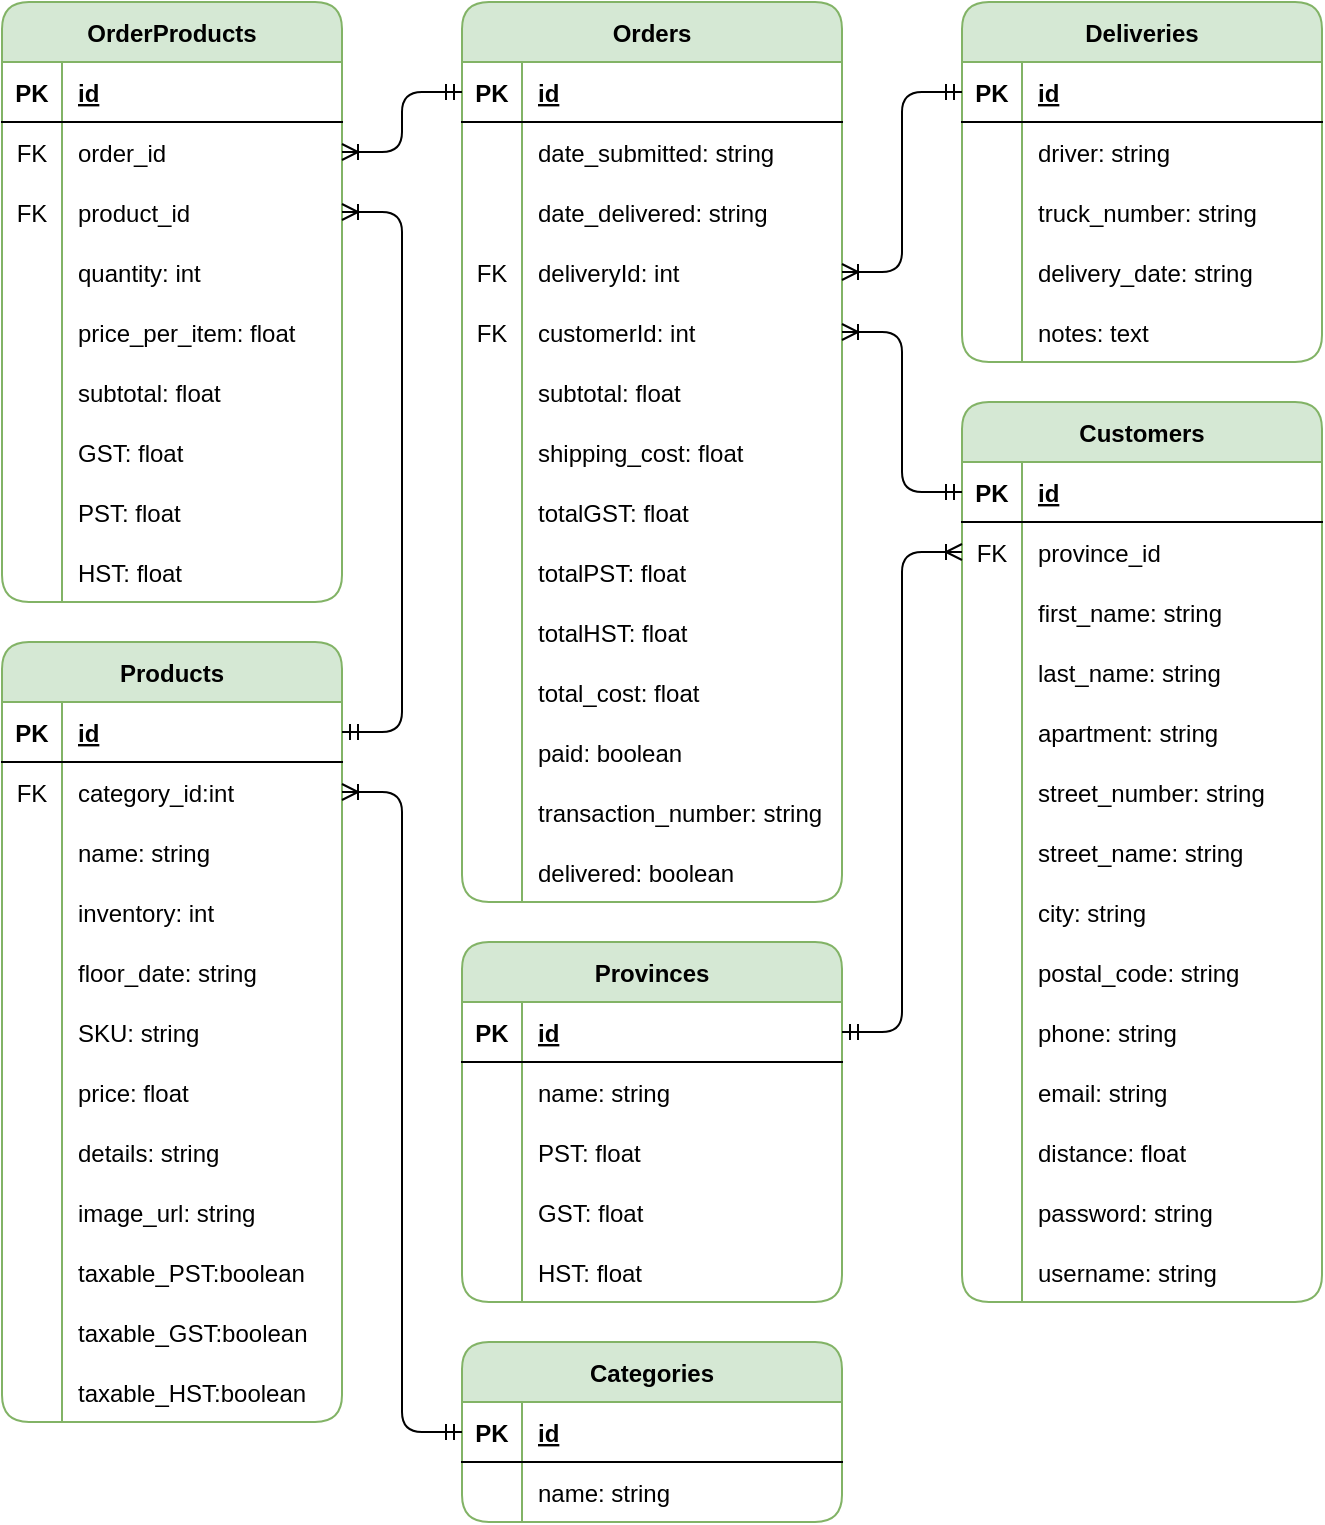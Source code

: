 <mxfile version="20.3.0" type="device"><diagram id="R2lEEEUBdFMjLlhIrx00" name="Page-1"><mxGraphModel dx="879" dy="649" grid="0" gridSize="10" guides="1" tooltips="1" connect="1" arrows="1" fold="1" page="1" pageScale="1" pageWidth="850" pageHeight="1100" math="0" shadow="0" extFonts="Permanent Marker^https://fonts.googleapis.com/css?family=Permanent+Marker"><root><mxCell id="0"/><mxCell id="1" parent="0"/><mxCell id="C-vyLk0tnHw3VtMMgP7b-2" value="OrderProducts" style="shape=table;startSize=30;container=1;collapsible=1;childLayout=tableLayout;fixedRows=1;rowLines=0;fontStyle=1;align=center;resizeLast=1;fillColor=#d5e8d4;strokeColor=#82b366;rounded=1;" parent="1" vertex="1"><mxGeometry x="90" y="120" width="170" height="300" as="geometry"/></mxCell><mxCell id="C-vyLk0tnHw3VtMMgP7b-3" value="" style="shape=partialRectangle;collapsible=0;dropTarget=0;pointerEvents=0;fillColor=none;points=[[0,0.5],[1,0.5]];portConstraint=eastwest;top=0;left=0;right=0;bottom=1;" parent="C-vyLk0tnHw3VtMMgP7b-2" vertex="1"><mxGeometry y="30" width="170" height="30" as="geometry"/></mxCell><mxCell id="C-vyLk0tnHw3VtMMgP7b-4" value="PK" style="shape=partialRectangle;overflow=hidden;connectable=0;fillColor=none;top=0;left=0;bottom=0;right=0;fontStyle=1;" parent="C-vyLk0tnHw3VtMMgP7b-3" vertex="1"><mxGeometry width="30" height="30" as="geometry"><mxRectangle width="30" height="30" as="alternateBounds"/></mxGeometry></mxCell><mxCell id="C-vyLk0tnHw3VtMMgP7b-5" value="id" style="shape=partialRectangle;overflow=hidden;connectable=0;fillColor=none;top=0;left=0;bottom=0;right=0;align=left;spacingLeft=6;fontStyle=5;" parent="C-vyLk0tnHw3VtMMgP7b-3" vertex="1"><mxGeometry x="30" width="140" height="30" as="geometry"><mxRectangle width="140" height="30" as="alternateBounds"/></mxGeometry></mxCell><mxCell id="C-vyLk0tnHw3VtMMgP7b-9" value="" style="shape=partialRectangle;collapsible=0;dropTarget=0;pointerEvents=0;fillColor=none;points=[[0,0.5],[1,0.5]];portConstraint=eastwest;top=0;left=0;right=0;bottom=0;" parent="C-vyLk0tnHw3VtMMgP7b-2" vertex="1"><mxGeometry y="60" width="170" height="30" as="geometry"/></mxCell><mxCell id="C-vyLk0tnHw3VtMMgP7b-10" value="FK" style="shape=partialRectangle;overflow=hidden;connectable=0;fillColor=none;top=0;left=0;bottom=0;right=0;" parent="C-vyLk0tnHw3VtMMgP7b-9" vertex="1"><mxGeometry width="30" height="30" as="geometry"><mxRectangle width="30" height="30" as="alternateBounds"/></mxGeometry></mxCell><mxCell id="C-vyLk0tnHw3VtMMgP7b-11" value="order_id" style="shape=partialRectangle;overflow=hidden;connectable=0;fillColor=none;top=0;left=0;bottom=0;right=0;align=left;spacingLeft=6;" parent="C-vyLk0tnHw3VtMMgP7b-9" vertex="1"><mxGeometry x="30" width="140" height="30" as="geometry"><mxRectangle width="140" height="30" as="alternateBounds"/></mxGeometry></mxCell><mxCell id="C-vyLk0tnHw3VtMMgP7b-6" value="" style="shape=partialRectangle;collapsible=0;dropTarget=0;pointerEvents=0;fillColor=none;points=[[0,0.5],[1,0.5]];portConstraint=eastwest;top=0;left=0;right=0;bottom=0;" parent="C-vyLk0tnHw3VtMMgP7b-2" vertex="1"><mxGeometry y="90" width="170" height="30" as="geometry"/></mxCell><mxCell id="C-vyLk0tnHw3VtMMgP7b-7" value="FK" style="shape=partialRectangle;overflow=hidden;connectable=0;fillColor=none;top=0;left=0;bottom=0;right=0;" parent="C-vyLk0tnHw3VtMMgP7b-6" vertex="1"><mxGeometry width="30" height="30" as="geometry"><mxRectangle width="30" height="30" as="alternateBounds"/></mxGeometry></mxCell><mxCell id="C-vyLk0tnHw3VtMMgP7b-8" value="product_id" style="shape=partialRectangle;overflow=hidden;connectable=0;fillColor=none;top=0;left=0;bottom=0;right=0;align=left;spacingLeft=6;" parent="C-vyLk0tnHw3VtMMgP7b-6" vertex="1"><mxGeometry x="30" width="140" height="30" as="geometry"><mxRectangle width="140" height="30" as="alternateBounds"/></mxGeometry></mxCell><mxCell id="fs8joGZiAPfRW-5C50eY-25" value="" style="shape=partialRectangle;collapsible=0;dropTarget=0;pointerEvents=0;fillColor=none;points=[[0,0.5],[1,0.5]];portConstraint=eastwest;top=0;left=0;right=0;bottom=0;" parent="C-vyLk0tnHw3VtMMgP7b-2" vertex="1"><mxGeometry y="120" width="170" height="30" as="geometry"/></mxCell><mxCell id="fs8joGZiAPfRW-5C50eY-26" value="" style="shape=partialRectangle;overflow=hidden;connectable=0;fillColor=none;top=0;left=0;bottom=0;right=0;" parent="fs8joGZiAPfRW-5C50eY-25" vertex="1"><mxGeometry width="30" height="30" as="geometry"><mxRectangle width="30" height="30" as="alternateBounds"/></mxGeometry></mxCell><mxCell id="fs8joGZiAPfRW-5C50eY-27" value="quantity: int" style="shape=partialRectangle;overflow=hidden;connectable=0;fillColor=none;top=0;left=0;bottom=0;right=0;align=left;spacingLeft=6;" parent="fs8joGZiAPfRW-5C50eY-25" vertex="1"><mxGeometry x="30" width="140" height="30" as="geometry"><mxRectangle width="140" height="30" as="alternateBounds"/></mxGeometry></mxCell><mxCell id="fs8joGZiAPfRW-5C50eY-37" value="" style="shape=partialRectangle;collapsible=0;dropTarget=0;pointerEvents=0;fillColor=none;points=[[0,0.5],[1,0.5]];portConstraint=eastwest;top=0;left=0;right=0;bottom=0;" parent="C-vyLk0tnHw3VtMMgP7b-2" vertex="1"><mxGeometry y="150" width="170" height="30" as="geometry"/></mxCell><mxCell id="fs8joGZiAPfRW-5C50eY-38" value="" style="shape=partialRectangle;overflow=hidden;connectable=0;fillColor=none;top=0;left=0;bottom=0;right=0;" parent="fs8joGZiAPfRW-5C50eY-37" vertex="1"><mxGeometry width="30" height="30" as="geometry"><mxRectangle width="30" height="30" as="alternateBounds"/></mxGeometry></mxCell><mxCell id="fs8joGZiAPfRW-5C50eY-39" value="price_per_item: float" style="shape=partialRectangle;overflow=hidden;connectable=0;fillColor=none;top=0;left=0;bottom=0;right=0;align=left;spacingLeft=6;" parent="fs8joGZiAPfRW-5C50eY-37" vertex="1"><mxGeometry x="30" width="140" height="30" as="geometry"><mxRectangle width="140" height="30" as="alternateBounds"/></mxGeometry></mxCell><mxCell id="fs8joGZiAPfRW-5C50eY-28" value="" style="shape=partialRectangle;collapsible=0;dropTarget=0;pointerEvents=0;fillColor=none;points=[[0,0.5],[1,0.5]];portConstraint=eastwest;top=0;left=0;right=0;bottom=0;" parent="C-vyLk0tnHw3VtMMgP7b-2" vertex="1"><mxGeometry y="180" width="170" height="30" as="geometry"/></mxCell><mxCell id="fs8joGZiAPfRW-5C50eY-29" value="" style="shape=partialRectangle;overflow=hidden;connectable=0;fillColor=none;top=0;left=0;bottom=0;right=0;" parent="fs8joGZiAPfRW-5C50eY-28" vertex="1"><mxGeometry width="30" height="30" as="geometry"><mxRectangle width="30" height="30" as="alternateBounds"/></mxGeometry></mxCell><mxCell id="fs8joGZiAPfRW-5C50eY-30" value="subtotal: float" style="shape=partialRectangle;overflow=hidden;connectable=0;fillColor=none;top=0;left=0;bottom=0;right=0;align=left;spacingLeft=6;" parent="fs8joGZiAPfRW-5C50eY-28" vertex="1"><mxGeometry x="30" width="140" height="30" as="geometry"><mxRectangle width="140" height="30" as="alternateBounds"/></mxGeometry></mxCell><mxCell id="fs8joGZiAPfRW-5C50eY-31" value="" style="shape=partialRectangle;collapsible=0;dropTarget=0;pointerEvents=0;fillColor=none;points=[[0,0.5],[1,0.5]];portConstraint=eastwest;top=0;left=0;right=0;bottom=0;" parent="C-vyLk0tnHw3VtMMgP7b-2" vertex="1"><mxGeometry y="210" width="170" height="30" as="geometry"/></mxCell><mxCell id="fs8joGZiAPfRW-5C50eY-32" value="" style="shape=partialRectangle;overflow=hidden;connectable=0;fillColor=none;top=0;left=0;bottom=0;right=0;" parent="fs8joGZiAPfRW-5C50eY-31" vertex="1"><mxGeometry width="30" height="30" as="geometry"><mxRectangle width="30" height="30" as="alternateBounds"/></mxGeometry></mxCell><mxCell id="fs8joGZiAPfRW-5C50eY-33" value="GST: float" style="shape=partialRectangle;overflow=hidden;connectable=0;fillColor=none;top=0;left=0;bottom=0;right=0;align=left;spacingLeft=6;" parent="fs8joGZiAPfRW-5C50eY-31" vertex="1"><mxGeometry x="30" width="140" height="30" as="geometry"><mxRectangle width="140" height="30" as="alternateBounds"/></mxGeometry></mxCell><mxCell id="fs8joGZiAPfRW-5C50eY-34" value="" style="shape=partialRectangle;collapsible=0;dropTarget=0;pointerEvents=0;fillColor=none;points=[[0,0.5],[1,0.5]];portConstraint=eastwest;top=0;left=0;right=0;bottom=0;" parent="C-vyLk0tnHw3VtMMgP7b-2" vertex="1"><mxGeometry y="240" width="170" height="30" as="geometry"/></mxCell><mxCell id="fs8joGZiAPfRW-5C50eY-35" value="" style="shape=partialRectangle;overflow=hidden;connectable=0;fillColor=none;top=0;left=0;bottom=0;right=0;" parent="fs8joGZiAPfRW-5C50eY-34" vertex="1"><mxGeometry width="30" height="30" as="geometry"><mxRectangle width="30" height="30" as="alternateBounds"/></mxGeometry></mxCell><mxCell id="fs8joGZiAPfRW-5C50eY-36" value="PST: float" style="shape=partialRectangle;overflow=hidden;connectable=0;fillColor=none;top=0;left=0;bottom=0;right=0;align=left;spacingLeft=6;" parent="fs8joGZiAPfRW-5C50eY-34" vertex="1"><mxGeometry x="30" width="140" height="30" as="geometry"><mxRectangle width="140" height="30" as="alternateBounds"/></mxGeometry></mxCell><mxCell id="CAUJNb5PQVjC8dVb_PNM-41" value="" style="shape=partialRectangle;collapsible=0;dropTarget=0;pointerEvents=0;fillColor=none;points=[[0,0.5],[1,0.5]];portConstraint=eastwest;top=0;left=0;right=0;bottom=0;" vertex="1" parent="C-vyLk0tnHw3VtMMgP7b-2"><mxGeometry y="270" width="170" height="30" as="geometry"/></mxCell><mxCell id="CAUJNb5PQVjC8dVb_PNM-42" value="" style="shape=partialRectangle;overflow=hidden;connectable=0;fillColor=none;top=0;left=0;bottom=0;right=0;" vertex="1" parent="CAUJNb5PQVjC8dVb_PNM-41"><mxGeometry width="30" height="30" as="geometry"><mxRectangle width="30" height="30" as="alternateBounds"/></mxGeometry></mxCell><mxCell id="CAUJNb5PQVjC8dVb_PNM-43" value="HST: float" style="shape=partialRectangle;overflow=hidden;connectable=0;fillColor=none;top=0;left=0;bottom=0;right=0;align=left;spacingLeft=6;" vertex="1" parent="CAUJNb5PQVjC8dVb_PNM-41"><mxGeometry x="30" width="140" height="30" as="geometry"><mxRectangle width="140" height="30" as="alternateBounds"/></mxGeometry></mxCell><mxCell id="C-vyLk0tnHw3VtMMgP7b-13" value="Orders" style="shape=table;startSize=30;container=1;collapsible=1;childLayout=tableLayout;fixedRows=1;rowLines=0;fontStyle=1;align=center;resizeLast=1;fillColor=#d5e8d4;strokeColor=#82b366;rounded=1;" parent="1" vertex="1"><mxGeometry x="320" y="120" width="190" height="450" as="geometry"/></mxCell><mxCell id="C-vyLk0tnHw3VtMMgP7b-14" value="" style="shape=partialRectangle;collapsible=0;dropTarget=0;pointerEvents=0;fillColor=none;points=[[0,0.5],[1,0.5]];portConstraint=eastwest;top=0;left=0;right=0;bottom=1;" parent="C-vyLk0tnHw3VtMMgP7b-13" vertex="1"><mxGeometry y="30" width="190" height="30" as="geometry"/></mxCell><mxCell id="C-vyLk0tnHw3VtMMgP7b-15" value="PK" style="shape=partialRectangle;overflow=hidden;connectable=0;fillColor=none;top=0;left=0;bottom=0;right=0;fontStyle=1;" parent="C-vyLk0tnHw3VtMMgP7b-14" vertex="1"><mxGeometry width="30" height="30" as="geometry"><mxRectangle width="30" height="30" as="alternateBounds"/></mxGeometry></mxCell><mxCell id="C-vyLk0tnHw3VtMMgP7b-16" value="id" style="shape=partialRectangle;overflow=hidden;connectable=0;fillColor=none;top=0;left=0;bottom=0;right=0;align=left;spacingLeft=6;fontStyle=5;" parent="C-vyLk0tnHw3VtMMgP7b-14" vertex="1"><mxGeometry x="30" width="160" height="30" as="geometry"><mxRectangle width="160" height="30" as="alternateBounds"/></mxGeometry></mxCell><mxCell id="C-vyLk0tnHw3VtMMgP7b-17" value="" style="shape=partialRectangle;collapsible=0;dropTarget=0;pointerEvents=0;fillColor=none;points=[[0,0.5],[1,0.5]];portConstraint=eastwest;top=0;left=0;right=0;bottom=0;" parent="C-vyLk0tnHw3VtMMgP7b-13" vertex="1"><mxGeometry y="60" width="190" height="30" as="geometry"/></mxCell><mxCell id="C-vyLk0tnHw3VtMMgP7b-18" value="" style="shape=partialRectangle;overflow=hidden;connectable=0;fillColor=none;top=0;left=0;bottom=0;right=0;" parent="C-vyLk0tnHw3VtMMgP7b-17" vertex="1"><mxGeometry width="30" height="30" as="geometry"><mxRectangle width="30" height="30" as="alternateBounds"/></mxGeometry></mxCell><mxCell id="C-vyLk0tnHw3VtMMgP7b-19" value="date_submitted: string" style="shape=partialRectangle;overflow=hidden;connectable=0;fillColor=none;top=0;left=0;bottom=0;right=0;align=left;spacingLeft=6;" parent="C-vyLk0tnHw3VtMMgP7b-17" vertex="1"><mxGeometry x="30" width="160" height="30" as="geometry"><mxRectangle width="160" height="30" as="alternateBounds"/></mxGeometry></mxCell><mxCell id="C-vyLk0tnHw3VtMMgP7b-20" value="" style="shape=partialRectangle;collapsible=0;dropTarget=0;pointerEvents=0;fillColor=none;points=[[0,0.5],[1,0.5]];portConstraint=eastwest;top=0;left=0;right=0;bottom=0;" parent="C-vyLk0tnHw3VtMMgP7b-13" vertex="1"><mxGeometry y="90" width="190" height="30" as="geometry"/></mxCell><mxCell id="C-vyLk0tnHw3VtMMgP7b-21" value="" style="shape=partialRectangle;overflow=hidden;connectable=0;fillColor=none;top=0;left=0;bottom=0;right=0;" parent="C-vyLk0tnHw3VtMMgP7b-20" vertex="1"><mxGeometry width="30" height="30" as="geometry"><mxRectangle width="30" height="30" as="alternateBounds"/></mxGeometry></mxCell><mxCell id="C-vyLk0tnHw3VtMMgP7b-22" value="date_delivered: string" style="shape=partialRectangle;overflow=hidden;connectable=0;fillColor=none;top=0;left=0;bottom=0;right=0;align=left;spacingLeft=6;" parent="C-vyLk0tnHw3VtMMgP7b-20" vertex="1"><mxGeometry x="30" width="160" height="30" as="geometry"><mxRectangle width="160" height="30" as="alternateBounds"/></mxGeometry></mxCell><mxCell id="fs8joGZiAPfRW-5C50eY-40" value="" style="shape=partialRectangle;collapsible=0;dropTarget=0;pointerEvents=0;fillColor=none;points=[[0,0.5],[1,0.5]];portConstraint=eastwest;top=0;left=0;right=0;bottom=0;" parent="C-vyLk0tnHw3VtMMgP7b-13" vertex="1"><mxGeometry y="120" width="190" height="30" as="geometry"/></mxCell><mxCell id="fs8joGZiAPfRW-5C50eY-41" value="FK" style="shape=partialRectangle;overflow=hidden;connectable=0;fillColor=none;top=0;left=0;bottom=0;right=0;" parent="fs8joGZiAPfRW-5C50eY-40" vertex="1"><mxGeometry width="30" height="30" as="geometry"><mxRectangle width="30" height="30" as="alternateBounds"/></mxGeometry></mxCell><mxCell id="fs8joGZiAPfRW-5C50eY-42" value="deliveryId: int" style="shape=partialRectangle;overflow=hidden;connectable=0;fillColor=none;top=0;left=0;bottom=0;right=0;align=left;spacingLeft=6;" parent="fs8joGZiAPfRW-5C50eY-40" vertex="1"><mxGeometry x="30" width="160" height="30" as="geometry"><mxRectangle width="160" height="30" as="alternateBounds"/></mxGeometry></mxCell><mxCell id="fs8joGZiAPfRW-5C50eY-43" value="" style="shape=partialRectangle;collapsible=0;dropTarget=0;pointerEvents=0;fillColor=none;points=[[0,0.5],[1,0.5]];portConstraint=eastwest;top=0;left=0;right=0;bottom=0;" parent="C-vyLk0tnHw3VtMMgP7b-13" vertex="1"><mxGeometry y="150" width="190" height="30" as="geometry"/></mxCell><mxCell id="fs8joGZiAPfRW-5C50eY-44" value="FK" style="shape=partialRectangle;overflow=hidden;connectable=0;fillColor=none;top=0;left=0;bottom=0;right=0;" parent="fs8joGZiAPfRW-5C50eY-43" vertex="1"><mxGeometry width="30" height="30" as="geometry"><mxRectangle width="30" height="30" as="alternateBounds"/></mxGeometry></mxCell><mxCell id="fs8joGZiAPfRW-5C50eY-45" value="customerId: int" style="shape=partialRectangle;overflow=hidden;connectable=0;fillColor=none;top=0;left=0;bottom=0;right=0;align=left;spacingLeft=6;" parent="fs8joGZiAPfRW-5C50eY-43" vertex="1"><mxGeometry x="30" width="160" height="30" as="geometry"><mxRectangle width="160" height="30" as="alternateBounds"/></mxGeometry></mxCell><mxCell id="fs8joGZiAPfRW-5C50eY-46" value="" style="shape=partialRectangle;collapsible=0;dropTarget=0;pointerEvents=0;fillColor=none;points=[[0,0.5],[1,0.5]];portConstraint=eastwest;top=0;left=0;right=0;bottom=0;" parent="C-vyLk0tnHw3VtMMgP7b-13" vertex="1"><mxGeometry y="180" width="190" height="30" as="geometry"/></mxCell><mxCell id="fs8joGZiAPfRW-5C50eY-47" value="" style="shape=partialRectangle;overflow=hidden;connectable=0;fillColor=none;top=0;left=0;bottom=0;right=0;" parent="fs8joGZiAPfRW-5C50eY-46" vertex="1"><mxGeometry width="30" height="30" as="geometry"><mxRectangle width="30" height="30" as="alternateBounds"/></mxGeometry></mxCell><mxCell id="fs8joGZiAPfRW-5C50eY-48" value="subtotal: float" style="shape=partialRectangle;overflow=hidden;connectable=0;fillColor=none;top=0;left=0;bottom=0;right=0;align=left;spacingLeft=6;" parent="fs8joGZiAPfRW-5C50eY-46" vertex="1"><mxGeometry x="30" width="160" height="30" as="geometry"><mxRectangle width="160" height="30" as="alternateBounds"/></mxGeometry></mxCell><mxCell id="fs8joGZiAPfRW-5C50eY-49" value="" style="shape=partialRectangle;collapsible=0;dropTarget=0;pointerEvents=0;fillColor=none;points=[[0,0.5],[1,0.5]];portConstraint=eastwest;top=0;left=0;right=0;bottom=0;" parent="C-vyLk0tnHw3VtMMgP7b-13" vertex="1"><mxGeometry y="210" width="190" height="30" as="geometry"/></mxCell><mxCell id="fs8joGZiAPfRW-5C50eY-50" value="" style="shape=partialRectangle;overflow=hidden;connectable=0;fillColor=none;top=0;left=0;bottom=0;right=0;" parent="fs8joGZiAPfRW-5C50eY-49" vertex="1"><mxGeometry width="30" height="30" as="geometry"><mxRectangle width="30" height="30" as="alternateBounds"/></mxGeometry></mxCell><mxCell id="fs8joGZiAPfRW-5C50eY-51" value="shipping_cost: float" style="shape=partialRectangle;overflow=hidden;connectable=0;fillColor=none;top=0;left=0;bottom=0;right=0;align=left;spacingLeft=6;" parent="fs8joGZiAPfRW-5C50eY-49" vertex="1"><mxGeometry x="30" width="160" height="30" as="geometry"><mxRectangle width="160" height="30" as="alternateBounds"/></mxGeometry></mxCell><mxCell id="fs8joGZiAPfRW-5C50eY-52" value="" style="shape=partialRectangle;collapsible=0;dropTarget=0;pointerEvents=0;fillColor=none;points=[[0,0.5],[1,0.5]];portConstraint=eastwest;top=0;left=0;right=0;bottom=0;" parent="C-vyLk0tnHw3VtMMgP7b-13" vertex="1"><mxGeometry y="240" width="190" height="30" as="geometry"/></mxCell><mxCell id="fs8joGZiAPfRW-5C50eY-53" value="" style="shape=partialRectangle;overflow=hidden;connectable=0;fillColor=none;top=0;left=0;bottom=0;right=0;" parent="fs8joGZiAPfRW-5C50eY-52" vertex="1"><mxGeometry width="30" height="30" as="geometry"><mxRectangle width="30" height="30" as="alternateBounds"/></mxGeometry></mxCell><mxCell id="fs8joGZiAPfRW-5C50eY-54" value="totalGST: float" style="shape=partialRectangle;overflow=hidden;connectable=0;fillColor=none;top=0;left=0;bottom=0;right=0;align=left;spacingLeft=6;" parent="fs8joGZiAPfRW-5C50eY-52" vertex="1"><mxGeometry x="30" width="160" height="30" as="geometry"><mxRectangle width="160" height="30" as="alternateBounds"/></mxGeometry></mxCell><mxCell id="fs8joGZiAPfRW-5C50eY-55" value="" style="shape=partialRectangle;collapsible=0;dropTarget=0;pointerEvents=0;fillColor=none;points=[[0,0.5],[1,0.5]];portConstraint=eastwest;top=0;left=0;right=0;bottom=0;" parent="C-vyLk0tnHw3VtMMgP7b-13" vertex="1"><mxGeometry y="270" width="190" height="30" as="geometry"/></mxCell><mxCell id="fs8joGZiAPfRW-5C50eY-56" value="" style="shape=partialRectangle;overflow=hidden;connectable=0;fillColor=none;top=0;left=0;bottom=0;right=0;" parent="fs8joGZiAPfRW-5C50eY-55" vertex="1"><mxGeometry width="30" height="30" as="geometry"><mxRectangle width="30" height="30" as="alternateBounds"/></mxGeometry></mxCell><mxCell id="fs8joGZiAPfRW-5C50eY-57" value="totalPST: float" style="shape=partialRectangle;overflow=hidden;connectable=0;fillColor=none;top=0;left=0;bottom=0;right=0;align=left;spacingLeft=6;" parent="fs8joGZiAPfRW-5C50eY-55" vertex="1"><mxGeometry x="30" width="160" height="30" as="geometry"><mxRectangle width="160" height="30" as="alternateBounds"/></mxGeometry></mxCell><mxCell id="CAUJNb5PQVjC8dVb_PNM-44" value="" style="shape=partialRectangle;collapsible=0;dropTarget=0;pointerEvents=0;fillColor=none;points=[[0,0.5],[1,0.5]];portConstraint=eastwest;top=0;left=0;right=0;bottom=0;" vertex="1" parent="C-vyLk0tnHw3VtMMgP7b-13"><mxGeometry y="300" width="190" height="30" as="geometry"/></mxCell><mxCell id="CAUJNb5PQVjC8dVb_PNM-45" value="" style="shape=partialRectangle;overflow=hidden;connectable=0;fillColor=none;top=0;left=0;bottom=0;right=0;" vertex="1" parent="CAUJNb5PQVjC8dVb_PNM-44"><mxGeometry width="30" height="30" as="geometry"><mxRectangle width="30" height="30" as="alternateBounds"/></mxGeometry></mxCell><mxCell id="CAUJNb5PQVjC8dVb_PNM-46" value="totalHST: float" style="shape=partialRectangle;overflow=hidden;connectable=0;fillColor=none;top=0;left=0;bottom=0;right=0;align=left;spacingLeft=6;" vertex="1" parent="CAUJNb5PQVjC8dVb_PNM-44"><mxGeometry x="30" width="160" height="30" as="geometry"><mxRectangle width="160" height="30" as="alternateBounds"/></mxGeometry></mxCell><mxCell id="fs8joGZiAPfRW-5C50eY-58" value="" style="shape=partialRectangle;collapsible=0;dropTarget=0;pointerEvents=0;fillColor=none;points=[[0,0.5],[1,0.5]];portConstraint=eastwest;top=0;left=0;right=0;bottom=0;" parent="C-vyLk0tnHw3VtMMgP7b-13" vertex="1"><mxGeometry y="330" width="190" height="30" as="geometry"/></mxCell><mxCell id="fs8joGZiAPfRW-5C50eY-59" value="" style="shape=partialRectangle;overflow=hidden;connectable=0;fillColor=none;top=0;left=0;bottom=0;right=0;" parent="fs8joGZiAPfRW-5C50eY-58" vertex="1"><mxGeometry width="30" height="30" as="geometry"><mxRectangle width="30" height="30" as="alternateBounds"/></mxGeometry></mxCell><mxCell id="fs8joGZiAPfRW-5C50eY-60" value="total_cost: float" style="shape=partialRectangle;overflow=hidden;connectable=0;fillColor=none;top=0;left=0;bottom=0;right=0;align=left;spacingLeft=6;" parent="fs8joGZiAPfRW-5C50eY-58" vertex="1"><mxGeometry x="30" width="160" height="30" as="geometry"><mxRectangle width="160" height="30" as="alternateBounds"/></mxGeometry></mxCell><mxCell id="fs8joGZiAPfRW-5C50eY-61" value="" style="shape=partialRectangle;collapsible=0;dropTarget=0;pointerEvents=0;fillColor=none;points=[[0,0.5],[1,0.5]];portConstraint=eastwest;top=0;left=0;right=0;bottom=0;" parent="C-vyLk0tnHw3VtMMgP7b-13" vertex="1"><mxGeometry y="360" width="190" height="30" as="geometry"/></mxCell><mxCell id="fs8joGZiAPfRW-5C50eY-62" value="" style="shape=partialRectangle;overflow=hidden;connectable=0;fillColor=none;top=0;left=0;bottom=0;right=0;" parent="fs8joGZiAPfRW-5C50eY-61" vertex="1"><mxGeometry width="30" height="30" as="geometry"><mxRectangle width="30" height="30" as="alternateBounds"/></mxGeometry></mxCell><mxCell id="fs8joGZiAPfRW-5C50eY-63" value="paid: boolean" style="shape=partialRectangle;overflow=hidden;connectable=0;fillColor=none;top=0;left=0;bottom=0;right=0;align=left;spacingLeft=6;" parent="fs8joGZiAPfRW-5C50eY-61" vertex="1"><mxGeometry x="30" width="160" height="30" as="geometry"><mxRectangle width="160" height="30" as="alternateBounds"/></mxGeometry></mxCell><mxCell id="fs8joGZiAPfRW-5C50eY-64" value="" style="shape=partialRectangle;collapsible=0;dropTarget=0;pointerEvents=0;fillColor=none;points=[[0,0.5],[1,0.5]];portConstraint=eastwest;top=0;left=0;right=0;bottom=0;" parent="C-vyLk0tnHw3VtMMgP7b-13" vertex="1"><mxGeometry y="390" width="190" height="30" as="geometry"/></mxCell><mxCell id="fs8joGZiAPfRW-5C50eY-65" value="" style="shape=partialRectangle;overflow=hidden;connectable=0;fillColor=none;top=0;left=0;bottom=0;right=0;" parent="fs8joGZiAPfRW-5C50eY-64" vertex="1"><mxGeometry width="30" height="30" as="geometry"><mxRectangle width="30" height="30" as="alternateBounds"/></mxGeometry></mxCell><mxCell id="fs8joGZiAPfRW-5C50eY-66" value="transaction_number: string" style="shape=partialRectangle;overflow=hidden;connectable=0;fillColor=none;top=0;left=0;bottom=0;right=0;align=left;spacingLeft=6;" parent="fs8joGZiAPfRW-5C50eY-64" vertex="1"><mxGeometry x="30" width="160" height="30" as="geometry"><mxRectangle width="160" height="30" as="alternateBounds"/></mxGeometry></mxCell><mxCell id="fs8joGZiAPfRW-5C50eY-67" value="" style="shape=partialRectangle;collapsible=0;dropTarget=0;pointerEvents=0;fillColor=none;points=[[0,0.5],[1,0.5]];portConstraint=eastwest;top=0;left=0;right=0;bottom=0;" parent="C-vyLk0tnHw3VtMMgP7b-13" vertex="1"><mxGeometry y="420" width="190" height="30" as="geometry"/></mxCell><mxCell id="fs8joGZiAPfRW-5C50eY-68" value="" style="shape=partialRectangle;overflow=hidden;connectable=0;fillColor=none;top=0;left=0;bottom=0;right=0;" parent="fs8joGZiAPfRW-5C50eY-67" vertex="1"><mxGeometry width="30" height="30" as="geometry"><mxRectangle width="30" height="30" as="alternateBounds"/></mxGeometry></mxCell><mxCell id="fs8joGZiAPfRW-5C50eY-69" value="delivered: boolean" style="shape=partialRectangle;overflow=hidden;connectable=0;fillColor=none;top=0;left=0;bottom=0;right=0;align=left;spacingLeft=6;" parent="fs8joGZiAPfRW-5C50eY-67" vertex="1"><mxGeometry x="30" width="160" height="30" as="geometry"><mxRectangle width="160" height="30" as="alternateBounds"/></mxGeometry></mxCell><mxCell id="C-vyLk0tnHw3VtMMgP7b-23" value="Products" style="shape=table;startSize=30;container=1;collapsible=1;childLayout=tableLayout;fixedRows=1;rowLines=0;fontStyle=1;align=center;resizeLast=1;fillColor=#d5e8d4;strokeColor=#82b366;rounded=1;" parent="1" vertex="1"><mxGeometry x="90" y="440" width="170" height="390" as="geometry"/></mxCell><mxCell id="C-vyLk0tnHw3VtMMgP7b-24" value="" style="shape=partialRectangle;collapsible=0;dropTarget=0;pointerEvents=0;fillColor=none;points=[[0,0.5],[1,0.5]];portConstraint=eastwest;top=0;left=0;right=0;bottom=1;" parent="C-vyLk0tnHw3VtMMgP7b-23" vertex="1"><mxGeometry y="30" width="170" height="30" as="geometry"/></mxCell><mxCell id="C-vyLk0tnHw3VtMMgP7b-25" value="PK" style="shape=partialRectangle;overflow=hidden;connectable=0;fillColor=none;top=0;left=0;bottom=0;right=0;fontStyle=1;" parent="C-vyLk0tnHw3VtMMgP7b-24" vertex="1"><mxGeometry width="30" height="30" as="geometry"><mxRectangle width="30" height="30" as="alternateBounds"/></mxGeometry></mxCell><mxCell id="C-vyLk0tnHw3VtMMgP7b-26" value="id" style="shape=partialRectangle;overflow=hidden;connectable=0;fillColor=none;top=0;left=0;bottom=0;right=0;align=left;spacingLeft=6;fontStyle=5;" parent="C-vyLk0tnHw3VtMMgP7b-24" vertex="1"><mxGeometry x="30" width="140" height="30" as="geometry"><mxRectangle width="140" height="30" as="alternateBounds"/></mxGeometry></mxCell><mxCell id="fs8joGZiAPfRW-5C50eY-1" value="" style="shape=partialRectangle;collapsible=0;dropTarget=0;pointerEvents=0;fillColor=none;points=[[0,0.5],[1,0.5]];portConstraint=eastwest;top=0;left=0;right=0;bottom=0;" parent="C-vyLk0tnHw3VtMMgP7b-23" vertex="1"><mxGeometry y="60" width="170" height="30" as="geometry"/></mxCell><mxCell id="fs8joGZiAPfRW-5C50eY-2" value="FK" style="shape=partialRectangle;overflow=hidden;connectable=0;fillColor=none;top=0;left=0;bottom=0;right=0;" parent="fs8joGZiAPfRW-5C50eY-1" vertex="1"><mxGeometry width="30" height="30" as="geometry"><mxRectangle width="30" height="30" as="alternateBounds"/></mxGeometry></mxCell><mxCell id="fs8joGZiAPfRW-5C50eY-3" value="category_id:int" style="shape=partialRectangle;overflow=hidden;connectable=0;fillColor=none;top=0;left=0;bottom=0;right=0;align=left;spacingLeft=6;" parent="fs8joGZiAPfRW-5C50eY-1" vertex="1"><mxGeometry x="30" width="140" height="30" as="geometry"><mxRectangle width="140" height="30" as="alternateBounds"/></mxGeometry></mxCell><mxCell id="C-vyLk0tnHw3VtMMgP7b-27" value="" style="shape=partialRectangle;collapsible=0;dropTarget=0;pointerEvents=0;fillColor=none;points=[[0,0.5],[1,0.5]];portConstraint=eastwest;top=0;left=0;right=0;bottom=0;" parent="C-vyLk0tnHw3VtMMgP7b-23" vertex="1"><mxGeometry y="90" width="170" height="30" as="geometry"/></mxCell><mxCell id="C-vyLk0tnHw3VtMMgP7b-28" value="" style="shape=partialRectangle;overflow=hidden;connectable=0;fillColor=none;top=0;left=0;bottom=0;right=0;" parent="C-vyLk0tnHw3VtMMgP7b-27" vertex="1"><mxGeometry width="30" height="30" as="geometry"><mxRectangle width="30" height="30" as="alternateBounds"/></mxGeometry></mxCell><mxCell id="C-vyLk0tnHw3VtMMgP7b-29" value="name: string" style="shape=partialRectangle;overflow=hidden;connectable=0;fillColor=none;top=0;left=0;bottom=0;right=0;align=left;spacingLeft=6;" parent="C-vyLk0tnHw3VtMMgP7b-27" vertex="1"><mxGeometry x="30" width="140" height="30" as="geometry"><mxRectangle width="140" height="30" as="alternateBounds"/></mxGeometry></mxCell><mxCell id="fs8joGZiAPfRW-5C50eY-4" value="" style="shape=partialRectangle;collapsible=0;dropTarget=0;pointerEvents=0;fillColor=none;points=[[0,0.5],[1,0.5]];portConstraint=eastwest;top=0;left=0;right=0;bottom=0;" parent="C-vyLk0tnHw3VtMMgP7b-23" vertex="1"><mxGeometry y="120" width="170" height="30" as="geometry"/></mxCell><mxCell id="fs8joGZiAPfRW-5C50eY-5" value="" style="shape=partialRectangle;overflow=hidden;connectable=0;fillColor=none;top=0;left=0;bottom=0;right=0;" parent="fs8joGZiAPfRW-5C50eY-4" vertex="1"><mxGeometry width="30" height="30" as="geometry"><mxRectangle width="30" height="30" as="alternateBounds"/></mxGeometry></mxCell><mxCell id="fs8joGZiAPfRW-5C50eY-6" value="inventory: int" style="shape=partialRectangle;overflow=hidden;connectable=0;fillColor=none;top=0;left=0;bottom=0;right=0;align=left;spacingLeft=6;" parent="fs8joGZiAPfRW-5C50eY-4" vertex="1"><mxGeometry x="30" width="140" height="30" as="geometry"><mxRectangle width="140" height="30" as="alternateBounds"/></mxGeometry></mxCell><mxCell id="fs8joGZiAPfRW-5C50eY-7" value="" style="shape=partialRectangle;collapsible=0;dropTarget=0;pointerEvents=0;fillColor=none;points=[[0,0.5],[1,0.5]];portConstraint=eastwest;top=0;left=0;right=0;bottom=0;" parent="C-vyLk0tnHw3VtMMgP7b-23" vertex="1"><mxGeometry y="150" width="170" height="30" as="geometry"/></mxCell><mxCell id="fs8joGZiAPfRW-5C50eY-8" value="" style="shape=partialRectangle;overflow=hidden;connectable=0;fillColor=none;top=0;left=0;bottom=0;right=0;" parent="fs8joGZiAPfRW-5C50eY-7" vertex="1"><mxGeometry width="30" height="30" as="geometry"><mxRectangle width="30" height="30" as="alternateBounds"/></mxGeometry></mxCell><mxCell id="fs8joGZiAPfRW-5C50eY-9" value="floor_date: string" style="shape=partialRectangle;overflow=hidden;connectable=0;fillColor=none;top=0;left=0;bottom=0;right=0;align=left;spacingLeft=6;" parent="fs8joGZiAPfRW-5C50eY-7" vertex="1"><mxGeometry x="30" width="140" height="30" as="geometry"><mxRectangle width="140" height="30" as="alternateBounds"/></mxGeometry></mxCell><mxCell id="fs8joGZiAPfRW-5C50eY-10" value="" style="shape=partialRectangle;collapsible=0;dropTarget=0;pointerEvents=0;fillColor=none;points=[[0,0.5],[1,0.5]];portConstraint=eastwest;top=0;left=0;right=0;bottom=0;" parent="C-vyLk0tnHw3VtMMgP7b-23" vertex="1"><mxGeometry y="180" width="170" height="30" as="geometry"/></mxCell><mxCell id="fs8joGZiAPfRW-5C50eY-11" value="" style="shape=partialRectangle;overflow=hidden;connectable=0;fillColor=none;top=0;left=0;bottom=0;right=0;" parent="fs8joGZiAPfRW-5C50eY-10" vertex="1"><mxGeometry width="30" height="30" as="geometry"><mxRectangle width="30" height="30" as="alternateBounds"/></mxGeometry></mxCell><mxCell id="fs8joGZiAPfRW-5C50eY-12" value="SKU: string" style="shape=partialRectangle;overflow=hidden;connectable=0;fillColor=none;top=0;left=0;bottom=0;right=0;align=left;spacingLeft=6;" parent="fs8joGZiAPfRW-5C50eY-10" vertex="1"><mxGeometry x="30" width="140" height="30" as="geometry"><mxRectangle width="140" height="30" as="alternateBounds"/></mxGeometry></mxCell><mxCell id="fs8joGZiAPfRW-5C50eY-13" value="" style="shape=partialRectangle;collapsible=0;dropTarget=0;pointerEvents=0;fillColor=none;points=[[0,0.5],[1,0.5]];portConstraint=eastwest;top=0;left=0;right=0;bottom=0;" parent="C-vyLk0tnHw3VtMMgP7b-23" vertex="1"><mxGeometry y="210" width="170" height="30" as="geometry"/></mxCell><mxCell id="fs8joGZiAPfRW-5C50eY-14" value="" style="shape=partialRectangle;overflow=hidden;connectable=0;fillColor=none;top=0;left=0;bottom=0;right=0;" parent="fs8joGZiAPfRW-5C50eY-13" vertex="1"><mxGeometry width="30" height="30" as="geometry"><mxRectangle width="30" height="30" as="alternateBounds"/></mxGeometry></mxCell><mxCell id="fs8joGZiAPfRW-5C50eY-15" value="price: float" style="shape=partialRectangle;overflow=hidden;connectable=0;fillColor=none;top=0;left=0;bottom=0;right=0;align=left;spacingLeft=6;" parent="fs8joGZiAPfRW-5C50eY-13" vertex="1"><mxGeometry x="30" width="140" height="30" as="geometry"><mxRectangle width="140" height="30" as="alternateBounds"/></mxGeometry></mxCell><mxCell id="fs8joGZiAPfRW-5C50eY-22" value="" style="shape=partialRectangle;collapsible=0;dropTarget=0;pointerEvents=0;fillColor=none;points=[[0,0.5],[1,0.5]];portConstraint=eastwest;top=0;left=0;right=0;bottom=0;" parent="C-vyLk0tnHw3VtMMgP7b-23" vertex="1"><mxGeometry y="240" width="170" height="30" as="geometry"/></mxCell><mxCell id="fs8joGZiAPfRW-5C50eY-23" value="" style="shape=partialRectangle;overflow=hidden;connectable=0;fillColor=none;top=0;left=0;bottom=0;right=0;" parent="fs8joGZiAPfRW-5C50eY-22" vertex="1"><mxGeometry width="30" height="30" as="geometry"><mxRectangle width="30" height="30" as="alternateBounds"/></mxGeometry></mxCell><mxCell id="fs8joGZiAPfRW-5C50eY-24" value="details: string" style="shape=partialRectangle;overflow=hidden;connectable=0;fillColor=none;top=0;left=0;bottom=0;right=0;align=left;spacingLeft=6;" parent="fs8joGZiAPfRW-5C50eY-22" vertex="1"><mxGeometry x="30" width="140" height="30" as="geometry"><mxRectangle width="140" height="30" as="alternateBounds"/></mxGeometry></mxCell><mxCell id="CAUJNb5PQVjC8dVb_PNM-108" value="" style="shape=partialRectangle;collapsible=0;dropTarget=0;pointerEvents=0;fillColor=none;points=[[0,0.5],[1,0.5]];portConstraint=eastwest;top=0;left=0;right=0;bottom=0;" vertex="1" parent="C-vyLk0tnHw3VtMMgP7b-23"><mxGeometry y="270" width="170" height="30" as="geometry"/></mxCell><mxCell id="CAUJNb5PQVjC8dVb_PNM-109" value="" style="shape=partialRectangle;overflow=hidden;connectable=0;fillColor=none;top=0;left=0;bottom=0;right=0;" vertex="1" parent="CAUJNb5PQVjC8dVb_PNM-108"><mxGeometry width="30" height="30" as="geometry"><mxRectangle width="30" height="30" as="alternateBounds"/></mxGeometry></mxCell><mxCell id="CAUJNb5PQVjC8dVb_PNM-110" value="image_url: string" style="shape=partialRectangle;overflow=hidden;connectable=0;fillColor=none;top=0;left=0;bottom=0;right=0;align=left;spacingLeft=6;" vertex="1" parent="CAUJNb5PQVjC8dVb_PNM-108"><mxGeometry x="30" width="140" height="30" as="geometry"><mxRectangle width="140" height="30" as="alternateBounds"/></mxGeometry></mxCell><mxCell id="CAUJNb5PQVjC8dVb_PNM-93" value="" style="shape=partialRectangle;collapsible=0;dropTarget=0;pointerEvents=0;fillColor=none;points=[[0,0.5],[1,0.5]];portConstraint=eastwest;top=0;left=0;right=0;bottom=0;" vertex="1" parent="C-vyLk0tnHw3VtMMgP7b-23"><mxGeometry y="300" width="170" height="30" as="geometry"/></mxCell><mxCell id="CAUJNb5PQVjC8dVb_PNM-94" value="" style="shape=partialRectangle;overflow=hidden;connectable=0;fillColor=none;top=0;left=0;bottom=0;right=0;" vertex="1" parent="CAUJNb5PQVjC8dVb_PNM-93"><mxGeometry width="30" height="30" as="geometry"><mxRectangle width="30" height="30" as="alternateBounds"/></mxGeometry></mxCell><mxCell id="CAUJNb5PQVjC8dVb_PNM-95" value="taxable_PST:boolean" style="shape=partialRectangle;overflow=hidden;connectable=0;fillColor=none;top=0;left=0;bottom=0;right=0;align=left;spacingLeft=6;" vertex="1" parent="CAUJNb5PQVjC8dVb_PNM-93"><mxGeometry x="30" width="140" height="30" as="geometry"><mxRectangle width="140" height="30" as="alternateBounds"/></mxGeometry></mxCell><mxCell id="CAUJNb5PQVjC8dVb_PNM-102" value="" style="shape=partialRectangle;collapsible=0;dropTarget=0;pointerEvents=0;fillColor=none;points=[[0,0.5],[1,0.5]];portConstraint=eastwest;top=0;left=0;right=0;bottom=0;" vertex="1" parent="C-vyLk0tnHw3VtMMgP7b-23"><mxGeometry y="330" width="170" height="30" as="geometry"/></mxCell><mxCell id="CAUJNb5PQVjC8dVb_PNM-103" value="" style="shape=partialRectangle;overflow=hidden;connectable=0;fillColor=none;top=0;left=0;bottom=0;right=0;" vertex="1" parent="CAUJNb5PQVjC8dVb_PNM-102"><mxGeometry width="30" height="30" as="geometry"><mxRectangle width="30" height="30" as="alternateBounds"/></mxGeometry></mxCell><mxCell id="CAUJNb5PQVjC8dVb_PNM-104" value="taxable_GST:boolean" style="shape=partialRectangle;overflow=hidden;connectable=0;fillColor=none;top=0;left=0;bottom=0;right=0;align=left;spacingLeft=6;" vertex="1" parent="CAUJNb5PQVjC8dVb_PNM-102"><mxGeometry x="30" width="140" height="30" as="geometry"><mxRectangle width="140" height="30" as="alternateBounds"/></mxGeometry></mxCell><mxCell id="CAUJNb5PQVjC8dVb_PNM-105" value="" style="shape=partialRectangle;collapsible=0;dropTarget=0;pointerEvents=0;fillColor=none;points=[[0,0.5],[1,0.5]];portConstraint=eastwest;top=0;left=0;right=0;bottom=0;" vertex="1" parent="C-vyLk0tnHw3VtMMgP7b-23"><mxGeometry y="360" width="170" height="30" as="geometry"/></mxCell><mxCell id="CAUJNb5PQVjC8dVb_PNM-106" value="" style="shape=partialRectangle;overflow=hidden;connectable=0;fillColor=none;top=0;left=0;bottom=0;right=0;" vertex="1" parent="CAUJNb5PQVjC8dVb_PNM-105"><mxGeometry width="30" height="30" as="geometry"><mxRectangle width="30" height="30" as="alternateBounds"/></mxGeometry></mxCell><mxCell id="CAUJNb5PQVjC8dVb_PNM-107" value="taxable_HST:boolean" style="shape=partialRectangle;overflow=hidden;connectable=0;fillColor=none;top=0;left=0;bottom=0;right=0;align=left;spacingLeft=6;" vertex="1" parent="CAUJNb5PQVjC8dVb_PNM-105"><mxGeometry x="30" width="140" height="30" as="geometry"><mxRectangle width="140" height="30" as="alternateBounds"/></mxGeometry></mxCell><mxCell id="fs8joGZiAPfRW-5C50eY-70" value="Customers" style="shape=table;startSize=30;container=1;collapsible=1;childLayout=tableLayout;fixedRows=1;rowLines=0;fontStyle=1;align=center;resizeLast=1;fillColor=#d5e8d4;strokeColor=#82b366;rounded=1;" parent="1" vertex="1"><mxGeometry x="570" y="320" width="180" height="450" as="geometry"/></mxCell><mxCell id="fs8joGZiAPfRW-5C50eY-71" value="" style="shape=partialRectangle;collapsible=0;dropTarget=0;pointerEvents=0;fillColor=none;points=[[0,0.5],[1,0.5]];portConstraint=eastwest;top=0;left=0;right=0;bottom=1;" parent="fs8joGZiAPfRW-5C50eY-70" vertex="1"><mxGeometry y="30" width="180" height="30" as="geometry"/></mxCell><mxCell id="fs8joGZiAPfRW-5C50eY-72" value="PK" style="shape=partialRectangle;overflow=hidden;connectable=0;fillColor=none;top=0;left=0;bottom=0;right=0;fontStyle=1;" parent="fs8joGZiAPfRW-5C50eY-71" vertex="1"><mxGeometry width="30" height="30" as="geometry"><mxRectangle width="30" height="30" as="alternateBounds"/></mxGeometry></mxCell><mxCell id="fs8joGZiAPfRW-5C50eY-73" value="id" style="shape=partialRectangle;overflow=hidden;connectable=0;fillColor=none;top=0;left=0;bottom=0;right=0;align=left;spacingLeft=6;fontStyle=5;" parent="fs8joGZiAPfRW-5C50eY-71" vertex="1"><mxGeometry x="30" width="150" height="30" as="geometry"><mxRectangle width="150" height="30" as="alternateBounds"/></mxGeometry></mxCell><mxCell id="CAUJNb5PQVjC8dVb_PNM-35" value="" style="shape=partialRectangle;collapsible=0;dropTarget=0;pointerEvents=0;fillColor=none;points=[[0,0.5],[1,0.5]];portConstraint=eastwest;top=0;left=0;right=0;bottom=0;" vertex="1" parent="fs8joGZiAPfRW-5C50eY-70"><mxGeometry y="60" width="180" height="30" as="geometry"/></mxCell><mxCell id="CAUJNb5PQVjC8dVb_PNM-36" value="FK" style="shape=partialRectangle;overflow=hidden;connectable=0;fillColor=none;top=0;left=0;bottom=0;right=0;" vertex="1" parent="CAUJNb5PQVjC8dVb_PNM-35"><mxGeometry width="30" height="30" as="geometry"><mxRectangle width="30" height="30" as="alternateBounds"/></mxGeometry></mxCell><mxCell id="CAUJNb5PQVjC8dVb_PNM-37" value="province_id" style="shape=partialRectangle;overflow=hidden;connectable=0;fillColor=none;top=0;left=0;bottom=0;right=0;align=left;spacingLeft=6;" vertex="1" parent="CAUJNb5PQVjC8dVb_PNM-35"><mxGeometry x="30" width="150" height="30" as="geometry"><mxRectangle width="150" height="30" as="alternateBounds"/></mxGeometry></mxCell><mxCell id="fs8joGZiAPfRW-5C50eY-74" value="" style="shape=partialRectangle;collapsible=0;dropTarget=0;pointerEvents=0;fillColor=none;points=[[0,0.5],[1,0.5]];portConstraint=eastwest;top=0;left=0;right=0;bottom=0;" parent="fs8joGZiAPfRW-5C50eY-70" vertex="1"><mxGeometry y="90" width="180" height="30" as="geometry"/></mxCell><mxCell id="fs8joGZiAPfRW-5C50eY-75" value="" style="shape=partialRectangle;overflow=hidden;connectable=0;fillColor=none;top=0;left=0;bottom=0;right=0;" parent="fs8joGZiAPfRW-5C50eY-74" vertex="1"><mxGeometry width="30" height="30" as="geometry"><mxRectangle width="30" height="30" as="alternateBounds"/></mxGeometry></mxCell><mxCell id="fs8joGZiAPfRW-5C50eY-76" value="first_name: string" style="shape=partialRectangle;overflow=hidden;connectable=0;fillColor=none;top=0;left=0;bottom=0;right=0;align=left;spacingLeft=6;" parent="fs8joGZiAPfRW-5C50eY-74" vertex="1"><mxGeometry x="30" width="150" height="30" as="geometry"><mxRectangle width="150" height="30" as="alternateBounds"/></mxGeometry></mxCell><mxCell id="fs8joGZiAPfRW-5C50eY-77" value="" style="shape=partialRectangle;collapsible=0;dropTarget=0;pointerEvents=0;fillColor=none;points=[[0,0.5],[1,0.5]];portConstraint=eastwest;top=0;left=0;right=0;bottom=0;" parent="fs8joGZiAPfRW-5C50eY-70" vertex="1"><mxGeometry y="120" width="180" height="30" as="geometry"/></mxCell><mxCell id="fs8joGZiAPfRW-5C50eY-78" value="" style="shape=partialRectangle;overflow=hidden;connectable=0;fillColor=none;top=0;left=0;bottom=0;right=0;" parent="fs8joGZiAPfRW-5C50eY-77" vertex="1"><mxGeometry width="30" height="30" as="geometry"><mxRectangle width="30" height="30" as="alternateBounds"/></mxGeometry></mxCell><mxCell id="fs8joGZiAPfRW-5C50eY-79" value="last_name: string" style="shape=partialRectangle;overflow=hidden;connectable=0;fillColor=none;top=0;left=0;bottom=0;right=0;align=left;spacingLeft=6;" parent="fs8joGZiAPfRW-5C50eY-77" vertex="1"><mxGeometry x="30" width="150" height="30" as="geometry"><mxRectangle width="150" height="30" as="alternateBounds"/></mxGeometry></mxCell><mxCell id="fs8joGZiAPfRW-5C50eY-80" value="" style="shape=partialRectangle;collapsible=0;dropTarget=0;pointerEvents=0;fillColor=none;points=[[0,0.5],[1,0.5]];portConstraint=eastwest;top=0;left=0;right=0;bottom=0;" parent="fs8joGZiAPfRW-5C50eY-70" vertex="1"><mxGeometry y="150" width="180" height="30" as="geometry"/></mxCell><mxCell id="fs8joGZiAPfRW-5C50eY-81" value="" style="shape=partialRectangle;overflow=hidden;connectable=0;fillColor=none;top=0;left=0;bottom=0;right=0;" parent="fs8joGZiAPfRW-5C50eY-80" vertex="1"><mxGeometry width="30" height="30" as="geometry"><mxRectangle width="30" height="30" as="alternateBounds"/></mxGeometry></mxCell><mxCell id="fs8joGZiAPfRW-5C50eY-82" value="apartment: string" style="shape=partialRectangle;overflow=hidden;connectable=0;fillColor=none;top=0;left=0;bottom=0;right=0;align=left;spacingLeft=6;" parent="fs8joGZiAPfRW-5C50eY-80" vertex="1"><mxGeometry x="30" width="150" height="30" as="geometry"><mxRectangle width="150" height="30" as="alternateBounds"/></mxGeometry></mxCell><mxCell id="fs8joGZiAPfRW-5C50eY-83" value="" style="shape=partialRectangle;collapsible=0;dropTarget=0;pointerEvents=0;fillColor=none;points=[[0,0.5],[1,0.5]];portConstraint=eastwest;top=0;left=0;right=0;bottom=0;" parent="fs8joGZiAPfRW-5C50eY-70" vertex="1"><mxGeometry y="180" width="180" height="30" as="geometry"/></mxCell><mxCell id="fs8joGZiAPfRW-5C50eY-84" value="" style="shape=partialRectangle;overflow=hidden;connectable=0;fillColor=none;top=0;left=0;bottom=0;right=0;" parent="fs8joGZiAPfRW-5C50eY-83" vertex="1"><mxGeometry width="30" height="30" as="geometry"><mxRectangle width="30" height="30" as="alternateBounds"/></mxGeometry></mxCell><mxCell id="fs8joGZiAPfRW-5C50eY-85" value="street_number: string" style="shape=partialRectangle;overflow=hidden;connectable=0;fillColor=none;top=0;left=0;bottom=0;right=0;align=left;spacingLeft=6;" parent="fs8joGZiAPfRW-5C50eY-83" vertex="1"><mxGeometry x="30" width="150" height="30" as="geometry"><mxRectangle width="150" height="30" as="alternateBounds"/></mxGeometry></mxCell><mxCell id="fs8joGZiAPfRW-5C50eY-86" value="" style="shape=partialRectangle;collapsible=0;dropTarget=0;pointerEvents=0;fillColor=none;points=[[0,0.5],[1,0.5]];portConstraint=eastwest;top=0;left=0;right=0;bottom=0;" parent="fs8joGZiAPfRW-5C50eY-70" vertex="1"><mxGeometry y="210" width="180" height="30" as="geometry"/></mxCell><mxCell id="fs8joGZiAPfRW-5C50eY-87" value="" style="shape=partialRectangle;overflow=hidden;connectable=0;fillColor=none;top=0;left=0;bottom=0;right=0;" parent="fs8joGZiAPfRW-5C50eY-86" vertex="1"><mxGeometry width="30" height="30" as="geometry"><mxRectangle width="30" height="30" as="alternateBounds"/></mxGeometry></mxCell><mxCell id="fs8joGZiAPfRW-5C50eY-88" value="street_name: string" style="shape=partialRectangle;overflow=hidden;connectable=0;fillColor=none;top=0;left=0;bottom=0;right=0;align=left;spacingLeft=6;" parent="fs8joGZiAPfRW-5C50eY-86" vertex="1"><mxGeometry x="30" width="150" height="30" as="geometry"><mxRectangle width="150" height="30" as="alternateBounds"/></mxGeometry></mxCell><mxCell id="fs8joGZiAPfRW-5C50eY-89" value="" style="shape=partialRectangle;collapsible=0;dropTarget=0;pointerEvents=0;fillColor=none;points=[[0,0.5],[1,0.5]];portConstraint=eastwest;top=0;left=0;right=0;bottom=0;" parent="fs8joGZiAPfRW-5C50eY-70" vertex="1"><mxGeometry y="240" width="180" height="30" as="geometry"/></mxCell><mxCell id="fs8joGZiAPfRW-5C50eY-90" value="" style="shape=partialRectangle;overflow=hidden;connectable=0;fillColor=none;top=0;left=0;bottom=0;right=0;" parent="fs8joGZiAPfRW-5C50eY-89" vertex="1"><mxGeometry width="30" height="30" as="geometry"><mxRectangle width="30" height="30" as="alternateBounds"/></mxGeometry></mxCell><mxCell id="fs8joGZiAPfRW-5C50eY-91" value="city: string" style="shape=partialRectangle;overflow=hidden;connectable=0;fillColor=none;top=0;left=0;bottom=0;right=0;align=left;spacingLeft=6;" parent="fs8joGZiAPfRW-5C50eY-89" vertex="1"><mxGeometry x="30" width="150" height="30" as="geometry"><mxRectangle width="150" height="30" as="alternateBounds"/></mxGeometry></mxCell><mxCell id="fs8joGZiAPfRW-5C50eY-92" value="" style="shape=partialRectangle;collapsible=0;dropTarget=0;pointerEvents=0;fillColor=none;points=[[0,0.5],[1,0.5]];portConstraint=eastwest;top=0;left=0;right=0;bottom=0;" parent="fs8joGZiAPfRW-5C50eY-70" vertex="1"><mxGeometry y="270" width="180" height="30" as="geometry"/></mxCell><mxCell id="fs8joGZiAPfRW-5C50eY-93" value="" style="shape=partialRectangle;overflow=hidden;connectable=0;fillColor=none;top=0;left=0;bottom=0;right=0;" parent="fs8joGZiAPfRW-5C50eY-92" vertex="1"><mxGeometry width="30" height="30" as="geometry"><mxRectangle width="30" height="30" as="alternateBounds"/></mxGeometry></mxCell><mxCell id="fs8joGZiAPfRW-5C50eY-94" value="postal_code: string" style="shape=partialRectangle;overflow=hidden;connectable=0;fillColor=none;top=0;left=0;bottom=0;right=0;align=left;spacingLeft=6;" parent="fs8joGZiAPfRW-5C50eY-92" vertex="1"><mxGeometry x="30" width="150" height="30" as="geometry"><mxRectangle width="150" height="30" as="alternateBounds"/></mxGeometry></mxCell><mxCell id="fs8joGZiAPfRW-5C50eY-95" value="" style="shape=partialRectangle;collapsible=0;dropTarget=0;pointerEvents=0;fillColor=none;points=[[0,0.5],[1,0.5]];portConstraint=eastwest;top=0;left=0;right=0;bottom=0;" parent="fs8joGZiAPfRW-5C50eY-70" vertex="1"><mxGeometry y="300" width="180" height="30" as="geometry"/></mxCell><mxCell id="fs8joGZiAPfRW-5C50eY-96" value="" style="shape=partialRectangle;overflow=hidden;connectable=0;fillColor=none;top=0;left=0;bottom=0;right=0;" parent="fs8joGZiAPfRW-5C50eY-95" vertex="1"><mxGeometry width="30" height="30" as="geometry"><mxRectangle width="30" height="30" as="alternateBounds"/></mxGeometry></mxCell><mxCell id="fs8joGZiAPfRW-5C50eY-97" value="phone: string" style="shape=partialRectangle;overflow=hidden;connectable=0;fillColor=none;top=0;left=0;bottom=0;right=0;align=left;spacingLeft=6;" parent="fs8joGZiAPfRW-5C50eY-95" vertex="1"><mxGeometry x="30" width="150" height="30" as="geometry"><mxRectangle width="150" height="30" as="alternateBounds"/></mxGeometry></mxCell><mxCell id="fs8joGZiAPfRW-5C50eY-98" value="" style="shape=partialRectangle;collapsible=0;dropTarget=0;pointerEvents=0;fillColor=none;points=[[0,0.5],[1,0.5]];portConstraint=eastwest;top=0;left=0;right=0;bottom=0;" parent="fs8joGZiAPfRW-5C50eY-70" vertex="1"><mxGeometry y="330" width="180" height="30" as="geometry"/></mxCell><mxCell id="fs8joGZiAPfRW-5C50eY-99" value="" style="shape=partialRectangle;overflow=hidden;connectable=0;fillColor=none;top=0;left=0;bottom=0;right=0;" parent="fs8joGZiAPfRW-5C50eY-98" vertex="1"><mxGeometry width="30" height="30" as="geometry"><mxRectangle width="30" height="30" as="alternateBounds"/></mxGeometry></mxCell><mxCell id="fs8joGZiAPfRW-5C50eY-100" value="email: string" style="shape=partialRectangle;overflow=hidden;connectable=0;fillColor=none;top=0;left=0;bottom=0;right=0;align=left;spacingLeft=6;" parent="fs8joGZiAPfRW-5C50eY-98" vertex="1"><mxGeometry x="30" width="150" height="30" as="geometry"><mxRectangle width="150" height="30" as="alternateBounds"/></mxGeometry></mxCell><mxCell id="fs8joGZiAPfRW-5C50eY-101" value="" style="shape=partialRectangle;collapsible=0;dropTarget=0;pointerEvents=0;fillColor=none;points=[[0,0.5],[1,0.5]];portConstraint=eastwest;top=0;left=0;right=0;bottom=0;" parent="fs8joGZiAPfRW-5C50eY-70" vertex="1"><mxGeometry y="360" width="180" height="30" as="geometry"/></mxCell><mxCell id="fs8joGZiAPfRW-5C50eY-102" value="" style="shape=partialRectangle;overflow=hidden;connectable=0;fillColor=none;top=0;left=0;bottom=0;right=0;" parent="fs8joGZiAPfRW-5C50eY-101" vertex="1"><mxGeometry width="30" height="30" as="geometry"><mxRectangle width="30" height="30" as="alternateBounds"/></mxGeometry></mxCell><mxCell id="fs8joGZiAPfRW-5C50eY-103" value="distance: float" style="shape=partialRectangle;overflow=hidden;connectable=0;fillColor=none;top=0;left=0;bottom=0;right=0;align=left;spacingLeft=6;" parent="fs8joGZiAPfRW-5C50eY-101" vertex="1"><mxGeometry x="30" width="150" height="30" as="geometry"><mxRectangle width="150" height="30" as="alternateBounds"/></mxGeometry></mxCell><mxCell id="CAUJNb5PQVjC8dVb_PNM-111" value="" style="shape=partialRectangle;collapsible=0;dropTarget=0;pointerEvents=0;fillColor=none;points=[[0,0.5],[1,0.5]];portConstraint=eastwest;top=0;left=0;right=0;bottom=0;" vertex="1" parent="fs8joGZiAPfRW-5C50eY-70"><mxGeometry y="390" width="180" height="30" as="geometry"/></mxCell><mxCell id="CAUJNb5PQVjC8dVb_PNM-112" value="" style="shape=partialRectangle;overflow=hidden;connectable=0;fillColor=none;top=0;left=0;bottom=0;right=0;" vertex="1" parent="CAUJNb5PQVjC8dVb_PNM-111"><mxGeometry width="30" height="30" as="geometry"><mxRectangle width="30" height="30" as="alternateBounds"/></mxGeometry></mxCell><mxCell id="CAUJNb5PQVjC8dVb_PNM-113" value="password: string" style="shape=partialRectangle;overflow=hidden;connectable=0;fillColor=none;top=0;left=0;bottom=0;right=0;align=left;spacingLeft=6;" vertex="1" parent="CAUJNb5PQVjC8dVb_PNM-111"><mxGeometry x="30" width="150" height="30" as="geometry"><mxRectangle width="150" height="30" as="alternateBounds"/></mxGeometry></mxCell><mxCell id="CAUJNb5PQVjC8dVb_PNM-114" value="" style="shape=partialRectangle;collapsible=0;dropTarget=0;pointerEvents=0;fillColor=none;points=[[0,0.5],[1,0.5]];portConstraint=eastwest;top=0;left=0;right=0;bottom=0;" vertex="1" parent="fs8joGZiAPfRW-5C50eY-70"><mxGeometry y="420" width="180" height="30" as="geometry"/></mxCell><mxCell id="CAUJNb5PQVjC8dVb_PNM-115" value="" style="shape=partialRectangle;overflow=hidden;connectable=0;fillColor=none;top=0;left=0;bottom=0;right=0;" vertex="1" parent="CAUJNb5PQVjC8dVb_PNM-114"><mxGeometry width="30" height="30" as="geometry"><mxRectangle width="30" height="30" as="alternateBounds"/></mxGeometry></mxCell><mxCell id="CAUJNb5PQVjC8dVb_PNM-116" value="username: string" style="shape=partialRectangle;overflow=hidden;connectable=0;fillColor=none;top=0;left=0;bottom=0;right=0;align=left;spacingLeft=6;" vertex="1" parent="CAUJNb5PQVjC8dVb_PNM-114"><mxGeometry x="30" width="150" height="30" as="geometry"><mxRectangle width="150" height="30" as="alternateBounds"/></mxGeometry></mxCell><mxCell id="fs8joGZiAPfRW-5C50eY-110" value="Deliveries" style="shape=table;startSize=30;container=1;collapsible=1;childLayout=tableLayout;fixedRows=1;rowLines=0;fontStyle=1;align=center;resizeLast=1;fillColor=#d5e8d4;strokeColor=#82b366;rounded=1;" parent="1" vertex="1"><mxGeometry x="570" y="120" width="180" height="180" as="geometry"/></mxCell><mxCell id="fs8joGZiAPfRW-5C50eY-111" value="" style="shape=partialRectangle;collapsible=0;dropTarget=0;pointerEvents=0;fillColor=none;points=[[0,0.5],[1,0.5]];portConstraint=eastwest;top=0;left=0;right=0;bottom=1;" parent="fs8joGZiAPfRW-5C50eY-110" vertex="1"><mxGeometry y="30" width="180" height="30" as="geometry"/></mxCell><mxCell id="fs8joGZiAPfRW-5C50eY-112" value="PK" style="shape=partialRectangle;overflow=hidden;connectable=0;fillColor=none;top=0;left=0;bottom=0;right=0;fontStyle=1;" parent="fs8joGZiAPfRW-5C50eY-111" vertex="1"><mxGeometry width="30" height="30" as="geometry"><mxRectangle width="30" height="30" as="alternateBounds"/></mxGeometry></mxCell><mxCell id="fs8joGZiAPfRW-5C50eY-113" value="id" style="shape=partialRectangle;overflow=hidden;connectable=0;fillColor=none;top=0;left=0;bottom=0;right=0;align=left;spacingLeft=6;fontStyle=5;" parent="fs8joGZiAPfRW-5C50eY-111" vertex="1"><mxGeometry x="30" width="150" height="30" as="geometry"><mxRectangle width="150" height="30" as="alternateBounds"/></mxGeometry></mxCell><mxCell id="fs8joGZiAPfRW-5C50eY-114" value="" style="shape=partialRectangle;collapsible=0;dropTarget=0;pointerEvents=0;fillColor=none;points=[[0,0.5],[1,0.5]];portConstraint=eastwest;top=0;left=0;right=0;bottom=0;" parent="fs8joGZiAPfRW-5C50eY-110" vertex="1"><mxGeometry y="60" width="180" height="30" as="geometry"/></mxCell><mxCell id="fs8joGZiAPfRW-5C50eY-115" value="" style="shape=partialRectangle;overflow=hidden;connectable=0;fillColor=none;top=0;left=0;bottom=0;right=0;" parent="fs8joGZiAPfRW-5C50eY-114" vertex="1"><mxGeometry width="30" height="30" as="geometry"><mxRectangle width="30" height="30" as="alternateBounds"/></mxGeometry></mxCell><mxCell id="fs8joGZiAPfRW-5C50eY-116" value="driver: string" style="shape=partialRectangle;overflow=hidden;connectable=0;fillColor=none;top=0;left=0;bottom=0;right=0;align=left;spacingLeft=6;" parent="fs8joGZiAPfRW-5C50eY-114" vertex="1"><mxGeometry x="30" width="150" height="30" as="geometry"><mxRectangle width="150" height="30" as="alternateBounds"/></mxGeometry></mxCell><mxCell id="fs8joGZiAPfRW-5C50eY-117" value="" style="shape=partialRectangle;collapsible=0;dropTarget=0;pointerEvents=0;fillColor=none;points=[[0,0.5],[1,0.5]];portConstraint=eastwest;top=0;left=0;right=0;bottom=0;" parent="fs8joGZiAPfRW-5C50eY-110" vertex="1"><mxGeometry y="90" width="180" height="30" as="geometry"/></mxCell><mxCell id="fs8joGZiAPfRW-5C50eY-118" value="" style="shape=partialRectangle;overflow=hidden;connectable=0;fillColor=none;top=0;left=0;bottom=0;right=0;" parent="fs8joGZiAPfRW-5C50eY-117" vertex="1"><mxGeometry width="30" height="30" as="geometry"><mxRectangle width="30" height="30" as="alternateBounds"/></mxGeometry></mxCell><mxCell id="fs8joGZiAPfRW-5C50eY-119" value="truck_number: string" style="shape=partialRectangle;overflow=hidden;connectable=0;fillColor=none;top=0;left=0;bottom=0;right=0;align=left;spacingLeft=6;" parent="fs8joGZiAPfRW-5C50eY-117" vertex="1"><mxGeometry x="30" width="150" height="30" as="geometry"><mxRectangle width="150" height="30" as="alternateBounds"/></mxGeometry></mxCell><mxCell id="fs8joGZiAPfRW-5C50eY-120" value="" style="shape=partialRectangle;collapsible=0;dropTarget=0;pointerEvents=0;fillColor=none;points=[[0,0.5],[1,0.5]];portConstraint=eastwest;top=0;left=0;right=0;bottom=0;" parent="fs8joGZiAPfRW-5C50eY-110" vertex="1"><mxGeometry y="120" width="180" height="30" as="geometry"/></mxCell><mxCell id="fs8joGZiAPfRW-5C50eY-121" value="" style="shape=partialRectangle;overflow=hidden;connectable=0;fillColor=none;top=0;left=0;bottom=0;right=0;" parent="fs8joGZiAPfRW-5C50eY-120" vertex="1"><mxGeometry width="30" height="30" as="geometry"><mxRectangle width="30" height="30" as="alternateBounds"/></mxGeometry></mxCell><mxCell id="fs8joGZiAPfRW-5C50eY-122" value="delivery_date: string" style="shape=partialRectangle;overflow=hidden;connectable=0;fillColor=none;top=0;left=0;bottom=0;right=0;align=left;spacingLeft=6;" parent="fs8joGZiAPfRW-5C50eY-120" vertex="1"><mxGeometry x="30" width="150" height="30" as="geometry"><mxRectangle width="150" height="30" as="alternateBounds"/></mxGeometry></mxCell><mxCell id="fs8joGZiAPfRW-5C50eY-135" value="" style="shape=partialRectangle;collapsible=0;dropTarget=0;pointerEvents=0;fillColor=none;points=[[0,0.5],[1,0.5]];portConstraint=eastwest;top=0;left=0;right=0;bottom=0;" parent="fs8joGZiAPfRW-5C50eY-110" vertex="1"><mxGeometry y="150" width="180" height="30" as="geometry"/></mxCell><mxCell id="fs8joGZiAPfRW-5C50eY-136" value="" style="shape=partialRectangle;overflow=hidden;connectable=0;fillColor=none;top=0;left=0;bottom=0;right=0;" parent="fs8joGZiAPfRW-5C50eY-135" vertex="1"><mxGeometry width="30" height="30" as="geometry"><mxRectangle width="30" height="30" as="alternateBounds"/></mxGeometry></mxCell><mxCell id="fs8joGZiAPfRW-5C50eY-137" value="notes: text" style="shape=partialRectangle;overflow=hidden;connectable=0;fillColor=none;top=0;left=0;bottom=0;right=0;align=left;spacingLeft=6;" parent="fs8joGZiAPfRW-5C50eY-135" vertex="1"><mxGeometry x="30" width="150" height="30" as="geometry"><mxRectangle width="150" height="30" as="alternateBounds"/></mxGeometry></mxCell><mxCell id="fs8joGZiAPfRW-5C50eY-138" value="" style="edgeStyle=entityRelationEdgeStyle;fontSize=12;html=1;endArrow=ERoneToMany;startArrow=ERmandOne;rounded=1;" parent="1" source="fs8joGZiAPfRW-5C50eY-111" target="fs8joGZiAPfRW-5C50eY-40" edge="1"><mxGeometry width="100" height="100" relative="1" as="geometry"><mxPoint x="590" y="330" as="sourcePoint"/><mxPoint x="690" y="230" as="targetPoint"/></mxGeometry></mxCell><mxCell id="fs8joGZiAPfRW-5C50eY-139" value="" style="edgeStyle=entityRelationEdgeStyle;fontSize=12;html=1;endArrow=ERoneToMany;startArrow=ERmandOne;rounded=1;" parent="1" source="fs8joGZiAPfRW-5C50eY-71" target="fs8joGZiAPfRW-5C50eY-43" edge="1"><mxGeometry width="100" height="100" relative="1" as="geometry"><mxPoint x="590" y="330" as="sourcePoint"/><mxPoint x="690" y="230" as="targetPoint"/></mxGeometry></mxCell><mxCell id="fs8joGZiAPfRW-5C50eY-140" value="" style="edgeStyle=entityRelationEdgeStyle;fontSize=12;html=1;endArrow=ERoneToMany;startArrow=ERmandOne;rounded=1;" parent="1" source="C-vyLk0tnHw3VtMMgP7b-14" target="C-vyLk0tnHw3VtMMgP7b-9" edge="1"><mxGeometry width="100" height="100" relative="1" as="geometry"><mxPoint x="330" y="330" as="sourcePoint"/><mxPoint x="430" y="230" as="targetPoint"/></mxGeometry></mxCell><mxCell id="fs8joGZiAPfRW-5C50eY-141" value="" style="edgeStyle=entityRelationEdgeStyle;fontSize=12;html=1;endArrow=ERoneToMany;startArrow=ERmandOne;rounded=1;" parent="1" source="C-vyLk0tnHw3VtMMgP7b-24" target="C-vyLk0tnHw3VtMMgP7b-6" edge="1"><mxGeometry width="100" height="100" relative="1" as="geometry"><mxPoint x="250" y="330" as="sourcePoint"/><mxPoint x="350" y="230" as="targetPoint"/></mxGeometry></mxCell><mxCell id="CAUJNb5PQVjC8dVb_PNM-1" value="Provinces" style="shape=table;startSize=30;container=1;collapsible=1;childLayout=tableLayout;fixedRows=1;rowLines=0;fontStyle=1;align=center;resizeLast=1;fillColor=#d5e8d4;strokeColor=#82b366;rounded=1;" vertex="1" parent="1"><mxGeometry x="320" y="590" width="190" height="180" as="geometry"/></mxCell><mxCell id="CAUJNb5PQVjC8dVb_PNM-2" value="" style="shape=partialRectangle;collapsible=0;dropTarget=0;pointerEvents=0;fillColor=none;points=[[0,0.5],[1,0.5]];portConstraint=eastwest;top=0;left=0;right=0;bottom=1;" vertex="1" parent="CAUJNb5PQVjC8dVb_PNM-1"><mxGeometry y="30" width="190" height="30" as="geometry"/></mxCell><mxCell id="CAUJNb5PQVjC8dVb_PNM-3" value="PK" style="shape=partialRectangle;overflow=hidden;connectable=0;fillColor=none;top=0;left=0;bottom=0;right=0;fontStyle=1;" vertex="1" parent="CAUJNb5PQVjC8dVb_PNM-2"><mxGeometry width="30" height="30" as="geometry"><mxRectangle width="30" height="30" as="alternateBounds"/></mxGeometry></mxCell><mxCell id="CAUJNb5PQVjC8dVb_PNM-4" value="id" style="shape=partialRectangle;overflow=hidden;connectable=0;fillColor=none;top=0;left=0;bottom=0;right=0;align=left;spacingLeft=6;fontStyle=5;" vertex="1" parent="CAUJNb5PQVjC8dVb_PNM-2"><mxGeometry x="30" width="160" height="30" as="geometry"><mxRectangle width="160" height="30" as="alternateBounds"/></mxGeometry></mxCell><mxCell id="CAUJNb5PQVjC8dVb_PNM-5" value="" style="shape=partialRectangle;collapsible=0;dropTarget=0;pointerEvents=0;fillColor=none;points=[[0,0.5],[1,0.5]];portConstraint=eastwest;top=0;left=0;right=0;bottom=0;" vertex="1" parent="CAUJNb5PQVjC8dVb_PNM-1"><mxGeometry y="60" width="190" height="30" as="geometry"/></mxCell><mxCell id="CAUJNb5PQVjC8dVb_PNM-6" value="" style="shape=partialRectangle;overflow=hidden;connectable=0;fillColor=none;top=0;left=0;bottom=0;right=0;" vertex="1" parent="CAUJNb5PQVjC8dVb_PNM-5"><mxGeometry width="30" height="30" as="geometry"><mxRectangle width="30" height="30" as="alternateBounds"/></mxGeometry></mxCell><mxCell id="CAUJNb5PQVjC8dVb_PNM-7" value="name: string" style="shape=partialRectangle;overflow=hidden;connectable=0;fillColor=none;top=0;left=0;bottom=0;right=0;align=left;spacingLeft=6;" vertex="1" parent="CAUJNb5PQVjC8dVb_PNM-5"><mxGeometry x="30" width="160" height="30" as="geometry"><mxRectangle width="160" height="30" as="alternateBounds"/></mxGeometry></mxCell><mxCell id="CAUJNb5PQVjC8dVb_PNM-8" value="" style="shape=partialRectangle;collapsible=0;dropTarget=0;pointerEvents=0;fillColor=none;points=[[0,0.5],[1,0.5]];portConstraint=eastwest;top=0;left=0;right=0;bottom=0;" vertex="1" parent="CAUJNb5PQVjC8dVb_PNM-1"><mxGeometry y="90" width="190" height="30" as="geometry"/></mxCell><mxCell id="CAUJNb5PQVjC8dVb_PNM-9" value="" style="shape=partialRectangle;overflow=hidden;connectable=0;fillColor=none;top=0;left=0;bottom=0;right=0;" vertex="1" parent="CAUJNb5PQVjC8dVb_PNM-8"><mxGeometry width="30" height="30" as="geometry"><mxRectangle width="30" height="30" as="alternateBounds"/></mxGeometry></mxCell><mxCell id="CAUJNb5PQVjC8dVb_PNM-10" value="PST: float" style="shape=partialRectangle;overflow=hidden;connectable=0;fillColor=none;top=0;left=0;bottom=0;right=0;align=left;spacingLeft=6;" vertex="1" parent="CAUJNb5PQVjC8dVb_PNM-8"><mxGeometry x="30" width="160" height="30" as="geometry"><mxRectangle width="160" height="30" as="alternateBounds"/></mxGeometry></mxCell><mxCell id="CAUJNb5PQVjC8dVb_PNM-11" value="" style="shape=partialRectangle;collapsible=0;dropTarget=0;pointerEvents=0;fillColor=none;points=[[0,0.5],[1,0.5]];portConstraint=eastwest;top=0;left=0;right=0;bottom=0;" vertex="1" parent="CAUJNb5PQVjC8dVb_PNM-1"><mxGeometry y="120" width="190" height="30" as="geometry"/></mxCell><mxCell id="CAUJNb5PQVjC8dVb_PNM-12" value="" style="shape=partialRectangle;overflow=hidden;connectable=0;fillColor=none;top=0;left=0;bottom=0;right=0;" vertex="1" parent="CAUJNb5PQVjC8dVb_PNM-11"><mxGeometry width="30" height="30" as="geometry"><mxRectangle width="30" height="30" as="alternateBounds"/></mxGeometry></mxCell><mxCell id="CAUJNb5PQVjC8dVb_PNM-13" value="GST: float" style="shape=partialRectangle;overflow=hidden;connectable=0;fillColor=none;top=0;left=0;bottom=0;right=0;align=left;spacingLeft=6;" vertex="1" parent="CAUJNb5PQVjC8dVb_PNM-11"><mxGeometry x="30" width="160" height="30" as="geometry"><mxRectangle width="160" height="30" as="alternateBounds"/></mxGeometry></mxCell><mxCell id="CAUJNb5PQVjC8dVb_PNM-14" value="" style="shape=partialRectangle;collapsible=0;dropTarget=0;pointerEvents=0;fillColor=none;points=[[0,0.5],[1,0.5]];portConstraint=eastwest;top=0;left=0;right=0;bottom=0;" vertex="1" parent="CAUJNb5PQVjC8dVb_PNM-1"><mxGeometry y="150" width="190" height="30" as="geometry"/></mxCell><mxCell id="CAUJNb5PQVjC8dVb_PNM-15" value="" style="shape=partialRectangle;overflow=hidden;connectable=0;fillColor=none;top=0;left=0;bottom=0;right=0;" vertex="1" parent="CAUJNb5PQVjC8dVb_PNM-14"><mxGeometry width="30" height="30" as="geometry"><mxRectangle width="30" height="30" as="alternateBounds"/></mxGeometry></mxCell><mxCell id="CAUJNb5PQVjC8dVb_PNM-16" value="HST: float" style="shape=partialRectangle;overflow=hidden;connectable=0;fillColor=none;top=0;left=0;bottom=0;right=0;align=left;spacingLeft=6;" vertex="1" parent="CAUJNb5PQVjC8dVb_PNM-14"><mxGeometry x="30" width="160" height="30" as="geometry"><mxRectangle width="160" height="30" as="alternateBounds"/></mxGeometry></mxCell><mxCell id="CAUJNb5PQVjC8dVb_PNM-40" value="" style="edgeStyle=entityRelationEdgeStyle;fontSize=12;html=1;endArrow=ERoneToMany;startArrow=ERmandOne;rounded=1;" edge="1" parent="1" source="CAUJNb5PQVjC8dVb_PNM-2" target="CAUJNb5PQVjC8dVb_PNM-35"><mxGeometry width="100" height="100" relative="1" as="geometry"><mxPoint x="390" y="580" as="sourcePoint"/><mxPoint x="490" y="480" as="targetPoint"/></mxGeometry></mxCell><mxCell id="CAUJNb5PQVjC8dVb_PNM-76" value="Categories" style="shape=table;startSize=30;container=1;collapsible=1;childLayout=tableLayout;fixedRows=1;rowLines=0;fontStyle=1;align=center;resizeLast=1;fillColor=#d5e8d4;strokeColor=#82b366;rounded=1;" vertex="1" parent="1"><mxGeometry x="320" y="790" width="190" height="90" as="geometry"/></mxCell><mxCell id="CAUJNb5PQVjC8dVb_PNM-77" value="" style="shape=partialRectangle;collapsible=0;dropTarget=0;pointerEvents=0;fillColor=none;points=[[0,0.5],[1,0.5]];portConstraint=eastwest;top=0;left=0;right=0;bottom=1;" vertex="1" parent="CAUJNb5PQVjC8dVb_PNM-76"><mxGeometry y="30" width="190" height="30" as="geometry"/></mxCell><mxCell id="CAUJNb5PQVjC8dVb_PNM-78" value="PK" style="shape=partialRectangle;overflow=hidden;connectable=0;fillColor=none;top=0;left=0;bottom=0;right=0;fontStyle=1;" vertex="1" parent="CAUJNb5PQVjC8dVb_PNM-77"><mxGeometry width="30" height="30" as="geometry"><mxRectangle width="30" height="30" as="alternateBounds"/></mxGeometry></mxCell><mxCell id="CAUJNb5PQVjC8dVb_PNM-79" value="id" style="shape=partialRectangle;overflow=hidden;connectable=0;fillColor=none;top=0;left=0;bottom=0;right=0;align=left;spacingLeft=6;fontStyle=5;" vertex="1" parent="CAUJNb5PQVjC8dVb_PNM-77"><mxGeometry x="30" width="160" height="30" as="geometry"><mxRectangle width="160" height="30" as="alternateBounds"/></mxGeometry></mxCell><mxCell id="CAUJNb5PQVjC8dVb_PNM-80" value="" style="shape=partialRectangle;collapsible=0;dropTarget=0;pointerEvents=0;fillColor=none;points=[[0,0.5],[1,0.5]];portConstraint=eastwest;top=0;left=0;right=0;bottom=0;" vertex="1" parent="CAUJNb5PQVjC8dVb_PNM-76"><mxGeometry y="60" width="190" height="30" as="geometry"/></mxCell><mxCell id="CAUJNb5PQVjC8dVb_PNM-81" value="" style="shape=partialRectangle;overflow=hidden;connectable=0;fillColor=none;top=0;left=0;bottom=0;right=0;" vertex="1" parent="CAUJNb5PQVjC8dVb_PNM-80"><mxGeometry width="30" height="30" as="geometry"><mxRectangle width="30" height="30" as="alternateBounds"/></mxGeometry></mxCell><mxCell id="CAUJNb5PQVjC8dVb_PNM-82" value="name: string" style="shape=partialRectangle;overflow=hidden;connectable=0;fillColor=none;top=0;left=0;bottom=0;right=0;align=left;spacingLeft=6;" vertex="1" parent="CAUJNb5PQVjC8dVb_PNM-80"><mxGeometry x="30" width="160" height="30" as="geometry"><mxRectangle width="160" height="30" as="alternateBounds"/></mxGeometry></mxCell><mxCell id="CAUJNb5PQVjC8dVb_PNM-92" value="" style="edgeStyle=entityRelationEdgeStyle;fontSize=12;html=1;endArrow=ERoneToMany;startArrow=ERmandOne;rounded=1;" edge="1" parent="1" source="CAUJNb5PQVjC8dVb_PNM-77" target="fs8joGZiAPfRW-5C50eY-1"><mxGeometry width="100" height="100" relative="1" as="geometry"><mxPoint x="390" y="680" as="sourcePoint"/><mxPoint x="490" y="580" as="targetPoint"/></mxGeometry></mxCell></root></mxGraphModel></diagram></mxfile>